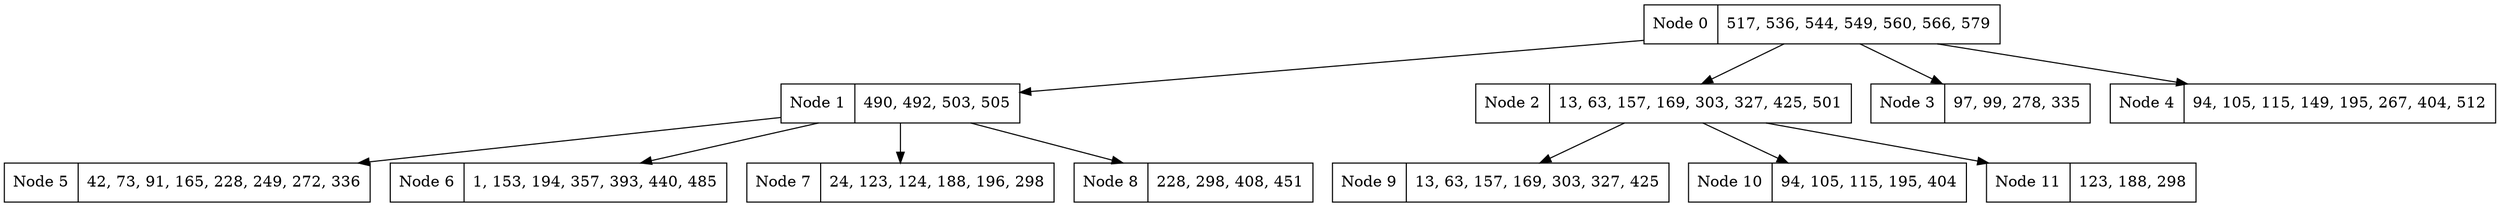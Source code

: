 digraph H {
"0" [
  label = "Node 0 | 517, 536, 544, 549, 560, 566, 579 "
  shape="record"
];
"0" -> "1"
"1" [
  label = "Node 1 | 490, 492, 503, 505 "
  shape="record"
];
"1" -> "5"
"5" [
  label = "Node 5 | 42, 73, 91, 165, 228, 249, 272, 336 "
  shape="record"
];
"1" -> "6"
"6" [
  label = "Node 6 | 1, 153, 194, 357, 393, 440, 485 "
  shape="record"
];
"1" -> "7"
"7" [
  label = "Node 7 | 24, 123, 124, 188, 196, 298 "
  shape="record"
];
"1" -> "8"
"8" [
  label = "Node 8 | 228, 298, 408, 451 "
  shape="record"
];
"0" -> "2"
"2" [
  label = "Node 2 | 13, 63, 157, 169, 303, 327, 425, 501 "
  shape="record"
];
"2" -> "9"
"9" [
  label = "Node 9 | 13, 63, 157, 169, 303, 327, 425 "
  shape="record"
];
"2" -> "10"
"10" [
  label = "Node 10 | 94, 105, 115, 195, 404 "
  shape="record"
];
"2" -> "11"
"11" [
  label = "Node 11 | 123, 188, 298 "
  shape="record"
];
"0" -> "3"
"3" [
  label = "Node 3 | 97, 99, 278, 335 "
  shape="record"
];
"0" -> "4"
"4" [
  label = "Node 4 | 94, 105, 115, 149, 195, 267, 404, 512 "
  shape="record"
];
}

